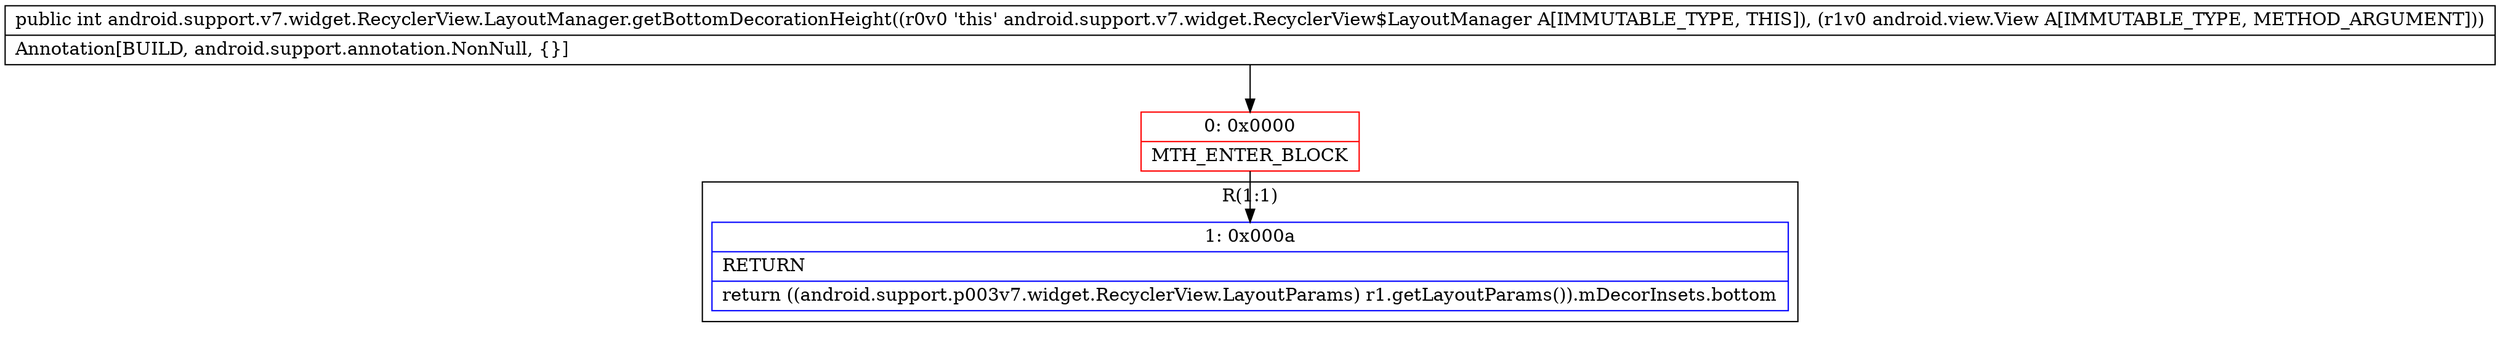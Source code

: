 digraph "CFG forandroid.support.v7.widget.RecyclerView.LayoutManager.getBottomDecorationHeight(Landroid\/view\/View;)I" {
subgraph cluster_Region_992593762 {
label = "R(1:1)";
node [shape=record,color=blue];
Node_1 [shape=record,label="{1\:\ 0x000a|RETURN\l|return ((android.support.p003v7.widget.RecyclerView.LayoutParams) r1.getLayoutParams()).mDecorInsets.bottom\l}"];
}
Node_0 [shape=record,color=red,label="{0\:\ 0x0000|MTH_ENTER_BLOCK\l}"];
MethodNode[shape=record,label="{public int android.support.v7.widget.RecyclerView.LayoutManager.getBottomDecorationHeight((r0v0 'this' android.support.v7.widget.RecyclerView$LayoutManager A[IMMUTABLE_TYPE, THIS]), (r1v0 android.view.View A[IMMUTABLE_TYPE, METHOD_ARGUMENT]))  | Annotation[BUILD, android.support.annotation.NonNull, \{\}]\l}"];
MethodNode -> Node_0;
Node_0 -> Node_1;
}

